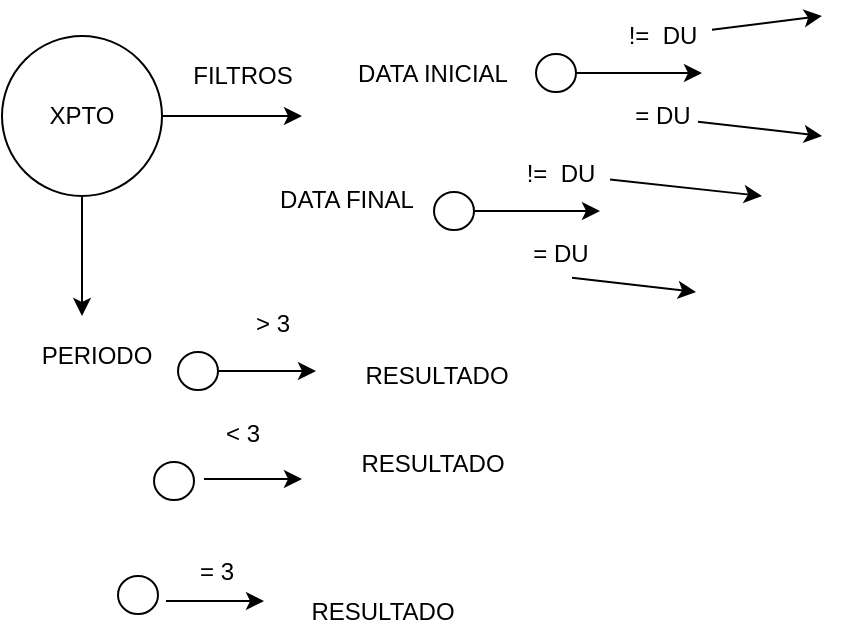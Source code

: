 <mxfile>
    <diagram id="Hzb3J4BOlbu7texkrf2K" name="Page-1">
        <mxGraphModel dx="440" dy="461" grid="1" gridSize="10" guides="1" tooltips="1" connect="1" arrows="1" fold="1" page="1" pageScale="1" pageWidth="827" pageHeight="1169" math="0" shadow="0">
            <root>
                <mxCell id="0"/>
                <mxCell id="1" parent="0"/>
                <mxCell id="3" style="edgeStyle=none;html=1;" parent="1" source="2" edge="1">
                    <mxGeometry relative="1" as="geometry">
                        <mxPoint x="170" y="100" as="targetPoint"/>
                        <Array as="points"/>
                    </mxGeometry>
                </mxCell>
                <mxCell id="16" style="edgeStyle=none;html=1;" parent="1" source="2" edge="1">
                    <mxGeometry relative="1" as="geometry">
                        <mxPoint x="60" y="200" as="targetPoint"/>
                    </mxGeometry>
                </mxCell>
                <mxCell id="2" value="XPTO" style="ellipse;whiteSpace=wrap;html=1;aspect=fixed;" parent="1" vertex="1">
                    <mxGeometry x="20" y="60" width="80" height="80" as="geometry"/>
                </mxCell>
                <mxCell id="4" value="FILTROS" style="text;html=1;align=center;verticalAlign=middle;resizable=0;points=[];autosize=1;strokeColor=none;fillColor=none;" parent="1" vertex="1">
                    <mxGeometry x="105" y="70" width="70" height="20" as="geometry"/>
                </mxCell>
                <mxCell id="5" value="DATA INICIAL" style="text;html=1;align=center;verticalAlign=middle;resizable=0;points=[];autosize=1;strokeColor=none;fillColor=none;" parent="1" vertex="1">
                    <mxGeometry x="190" y="69" width="90" height="20" as="geometry"/>
                </mxCell>
                <mxCell id="6" value="DATA FINAL" style="text;html=1;align=center;verticalAlign=middle;resizable=0;points=[];autosize=1;strokeColor=none;fillColor=none;" parent="1" vertex="1">
                    <mxGeometry x="152" y="132" width="80" height="20" as="geometry"/>
                </mxCell>
                <mxCell id="11" style="edgeStyle=none;html=1;" parent="1" source="9" edge="1">
                    <mxGeometry relative="1" as="geometry">
                        <mxPoint x="370" y="78.5" as="targetPoint"/>
                    </mxGeometry>
                </mxCell>
                <mxCell id="9" value="" style="ellipse;whiteSpace=wrap;html=1;" parent="1" vertex="1">
                    <mxGeometry x="287" y="69" width="20" height="19" as="geometry"/>
                </mxCell>
                <mxCell id="30" style="edgeStyle=none;html=1;" edge="1" parent="1" source="12">
                    <mxGeometry relative="1" as="geometry">
                        <mxPoint x="430" y="50" as="targetPoint"/>
                    </mxGeometry>
                </mxCell>
                <mxCell id="12" value="!=&amp;nbsp; DU" style="text;html=1;align=center;verticalAlign=middle;resizable=0;points=[];autosize=1;strokeColor=none;fillColor=none;" parent="1" vertex="1">
                    <mxGeometry x="325" y="50" width="50" height="20" as="geometry"/>
                </mxCell>
                <mxCell id="13" value="= DU" style="text;html=1;align=center;verticalAlign=middle;resizable=0;points=[];autosize=1;strokeColor=none;fillColor=none;" parent="1" vertex="1">
                    <mxGeometry x="330" y="90" width="40" height="20" as="geometry"/>
                </mxCell>
                <mxCell id="17" value="PERIODO" style="text;html=1;align=center;verticalAlign=middle;resizable=0;points=[];autosize=1;strokeColor=none;fillColor=none;" parent="1" vertex="1">
                    <mxGeometry x="32" y="210" width="70" height="20" as="geometry"/>
                </mxCell>
                <mxCell id="21" style="edgeStyle=none;html=1;" parent="1" source="18" edge="1">
                    <mxGeometry relative="1" as="geometry">
                        <mxPoint x="177" y="227.5" as="targetPoint"/>
                    </mxGeometry>
                </mxCell>
                <mxCell id="18" value="" style="ellipse;whiteSpace=wrap;html=1;" parent="1" vertex="1">
                    <mxGeometry x="108" y="218" width="20" height="19" as="geometry"/>
                </mxCell>
                <mxCell id="19" value="" style="ellipse;whiteSpace=wrap;html=1;" parent="1" vertex="1">
                    <mxGeometry x="96" y="273" width="20" height="19" as="geometry"/>
                </mxCell>
                <mxCell id="20" value="" style="ellipse;whiteSpace=wrap;html=1;" parent="1" vertex="1">
                    <mxGeometry x="78" y="330" width="20" height="19" as="geometry"/>
                </mxCell>
                <mxCell id="22" style="edgeStyle=none;html=1;" parent="1" edge="1">
                    <mxGeometry relative="1" as="geometry">
                        <mxPoint x="170" y="281.5" as="targetPoint"/>
                        <mxPoint x="121" y="281.5" as="sourcePoint"/>
                    </mxGeometry>
                </mxCell>
                <mxCell id="23" style="edgeStyle=none;html=1;" parent="1" edge="1">
                    <mxGeometry relative="1" as="geometry">
                        <mxPoint x="151" y="342.5" as="targetPoint"/>
                        <mxPoint x="102" y="342.5" as="sourcePoint"/>
                    </mxGeometry>
                </mxCell>
                <mxCell id="24" value="&amp;gt; 3" style="text;html=1;align=center;verticalAlign=middle;resizable=0;points=[];autosize=1;strokeColor=none;fillColor=none;" parent="1" vertex="1">
                    <mxGeometry x="140" y="194" width="30" height="20" as="geometry"/>
                </mxCell>
                <mxCell id="25" value="&amp;lt; 3" style="text;html=1;align=center;verticalAlign=middle;resizable=0;points=[];autosize=1;strokeColor=none;fillColor=none;" parent="1" vertex="1">
                    <mxGeometry x="125" y="249" width="30" height="20" as="geometry"/>
                </mxCell>
                <mxCell id="26" value="= 3" style="text;html=1;align=center;verticalAlign=middle;resizable=0;points=[];autosize=1;strokeColor=none;fillColor=none;" parent="1" vertex="1">
                    <mxGeometry x="112" y="318" width="30" height="20" as="geometry"/>
                </mxCell>
                <mxCell id="27" value="RESULTADO" style="text;html=1;align=center;verticalAlign=middle;resizable=0;points=[];autosize=1;strokeColor=none;fillColor=none;" parent="1" vertex="1">
                    <mxGeometry x="192" y="220" width="90" height="20" as="geometry"/>
                </mxCell>
                <mxCell id="28" value="RESULTADO" style="text;html=1;align=center;verticalAlign=middle;resizable=0;points=[];autosize=1;strokeColor=none;fillColor=none;" parent="1" vertex="1">
                    <mxGeometry x="190" y="264" width="90" height="20" as="geometry"/>
                </mxCell>
                <mxCell id="29" value="RESULTADO" style="text;html=1;align=center;verticalAlign=middle;resizable=0;points=[];autosize=1;strokeColor=none;fillColor=none;" parent="1" vertex="1">
                    <mxGeometry x="165" y="338" width="90" height="20" as="geometry"/>
                </mxCell>
                <mxCell id="31" style="edgeStyle=none;html=1;" edge="1" parent="1">
                    <mxGeometry relative="1" as="geometry">
                        <mxPoint x="430" y="110" as="targetPoint"/>
                        <mxPoint x="368" y="102.875" as="sourcePoint"/>
                    </mxGeometry>
                </mxCell>
                <mxCell id="32" style="edgeStyle=none;html=1;" edge="1" parent="1" source="33">
                    <mxGeometry relative="1" as="geometry">
                        <mxPoint x="319" y="147.5" as="targetPoint"/>
                    </mxGeometry>
                </mxCell>
                <mxCell id="33" value="" style="ellipse;whiteSpace=wrap;html=1;" vertex="1" parent="1">
                    <mxGeometry x="236" y="138" width="20" height="19" as="geometry"/>
                </mxCell>
                <mxCell id="34" style="edgeStyle=none;html=1;" edge="1" parent="1" source="35">
                    <mxGeometry relative="1" as="geometry">
                        <mxPoint x="400" y="140" as="targetPoint"/>
                    </mxGeometry>
                </mxCell>
                <mxCell id="35" value="!=&amp;nbsp; DU" style="text;html=1;align=center;verticalAlign=middle;resizable=0;points=[];autosize=1;strokeColor=none;fillColor=none;" vertex="1" parent="1">
                    <mxGeometry x="274" y="119" width="50" height="20" as="geometry"/>
                </mxCell>
                <mxCell id="36" value="= DU" style="text;html=1;align=center;verticalAlign=middle;resizable=0;points=[];autosize=1;strokeColor=none;fillColor=none;" vertex="1" parent="1">
                    <mxGeometry x="279" y="159" width="40" height="20" as="geometry"/>
                </mxCell>
                <mxCell id="37" style="edgeStyle=none;html=1;" edge="1" parent="1">
                    <mxGeometry relative="1" as="geometry">
                        <mxPoint x="367" y="188" as="targetPoint"/>
                        <mxPoint x="305" y="180.875" as="sourcePoint"/>
                    </mxGeometry>
                </mxCell>
            </root>
        </mxGraphModel>
    </diagram>
</mxfile>